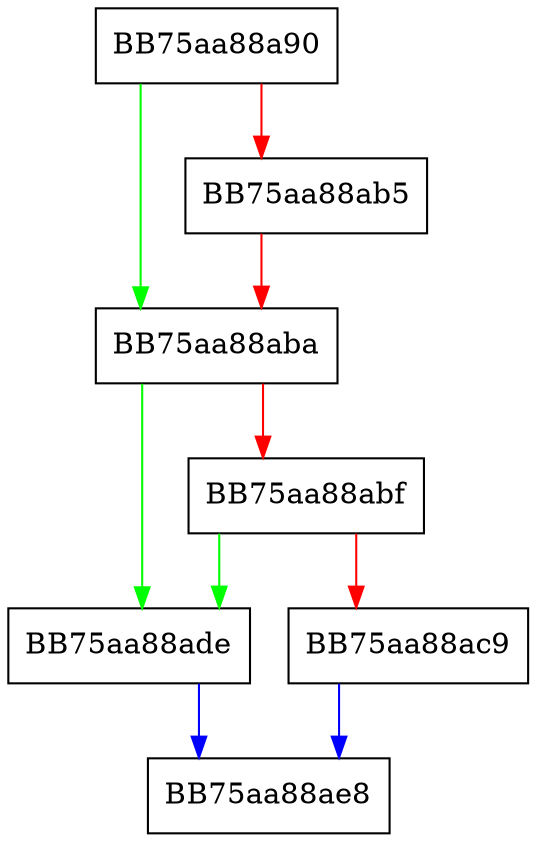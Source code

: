 digraph GetThreatDetails {
  node [shape="box"];
  graph [splines=ortho];
  BB75aa88a90 -> BB75aa88aba [color="green"];
  BB75aa88a90 -> BB75aa88ab5 [color="red"];
  BB75aa88ab5 -> BB75aa88aba [color="red"];
  BB75aa88aba -> BB75aa88ade [color="green"];
  BB75aa88aba -> BB75aa88abf [color="red"];
  BB75aa88abf -> BB75aa88ade [color="green"];
  BB75aa88abf -> BB75aa88ac9 [color="red"];
  BB75aa88ac9 -> BB75aa88ae8 [color="blue"];
  BB75aa88ade -> BB75aa88ae8 [color="blue"];
}